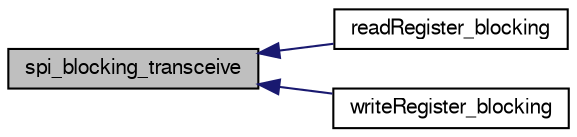 digraph "spi_blocking_transceive"
{
  edge [fontname="FreeSans",fontsize="10",labelfontname="FreeSans",labelfontsize="10"];
  node [fontname="FreeSans",fontsize="10",shape=record];
  rankdir="LR";
  Node1 [label="spi_blocking_transceive",height=0.2,width=0.4,color="black", fillcolor="grey75", style="filled", fontcolor="black"];
  Node1 -> Node2 [dir="back",color="midnightblue",fontsize="10",style="solid",fontname="FreeSans"];
  Node2 [label="readRegister_blocking",height=0.2,width=0.4,color="black", fillcolor="white", style="filled",URL="$pmw3901_8c.html#a00ba06d3e6407dfaf867e6097462d617"];
  Node1 -> Node3 [dir="back",color="midnightblue",fontsize="10",style="solid",fontname="FreeSans"];
  Node3 [label="writeRegister_blocking",height=0.2,width=0.4,color="black", fillcolor="white", style="filled",URL="$pmw3901_8c.html#a8265440e872d2a53abf19f0caeb3ec9e"];
}
